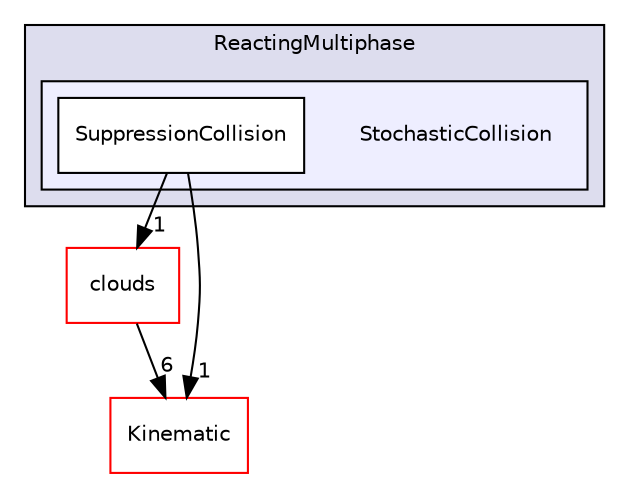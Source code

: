 digraph "src/lagrangian/intermediate/submodels/ReactingMultiphase/StochasticCollision" {
  bgcolor=transparent;
  compound=true
  node [ fontsize="10", fontname="Helvetica"];
  edge [ labelfontsize="10", labelfontname="Helvetica"];
  subgraph clusterdir_d333e36c7ce13a9450f826e417b6349d {
    graph [ bgcolor="#ddddee", pencolor="black", label="ReactingMultiphase" fontname="Helvetica", fontsize="10", URL="dir_d333e36c7ce13a9450f826e417b6349d.html"]
  subgraph clusterdir_27b24386216f86dd240f0a86ae1a3a0c {
    graph [ bgcolor="#eeeeff", pencolor="black", label="" URL="dir_27b24386216f86dd240f0a86ae1a3a0c.html"];
    dir_27b24386216f86dd240f0a86ae1a3a0c [shape=plaintext label="StochasticCollision"];
    dir_c73c14d2fa04a20994c1a8e27c19e53e [shape=box label="SuppressionCollision" color="black" fillcolor="white" style="filled" URL="dir_c73c14d2fa04a20994c1a8e27c19e53e.html"];
  }
  }
  dir_bdd630a78c14e3d279a2564e7964fc69 [shape=box label="clouds" color="red" URL="dir_bdd630a78c14e3d279a2564e7964fc69.html"];
  dir_280ce042c33ce1e00a1fb89491254772 [shape=box label="Kinematic" color="red" URL="dir_280ce042c33ce1e00a1fb89491254772.html"];
  dir_bdd630a78c14e3d279a2564e7964fc69->dir_280ce042c33ce1e00a1fb89491254772 [headlabel="6", labeldistance=1.5 headhref="dir_001484_001561.html"];
  dir_c73c14d2fa04a20994c1a8e27c19e53e->dir_bdd630a78c14e3d279a2564e7964fc69 [headlabel="1", labeldistance=1.5 headhref="dir_001675_001484.html"];
  dir_c73c14d2fa04a20994c1a8e27c19e53e->dir_280ce042c33ce1e00a1fb89491254772 [headlabel="1", labeldistance=1.5 headhref="dir_001675_001561.html"];
}
